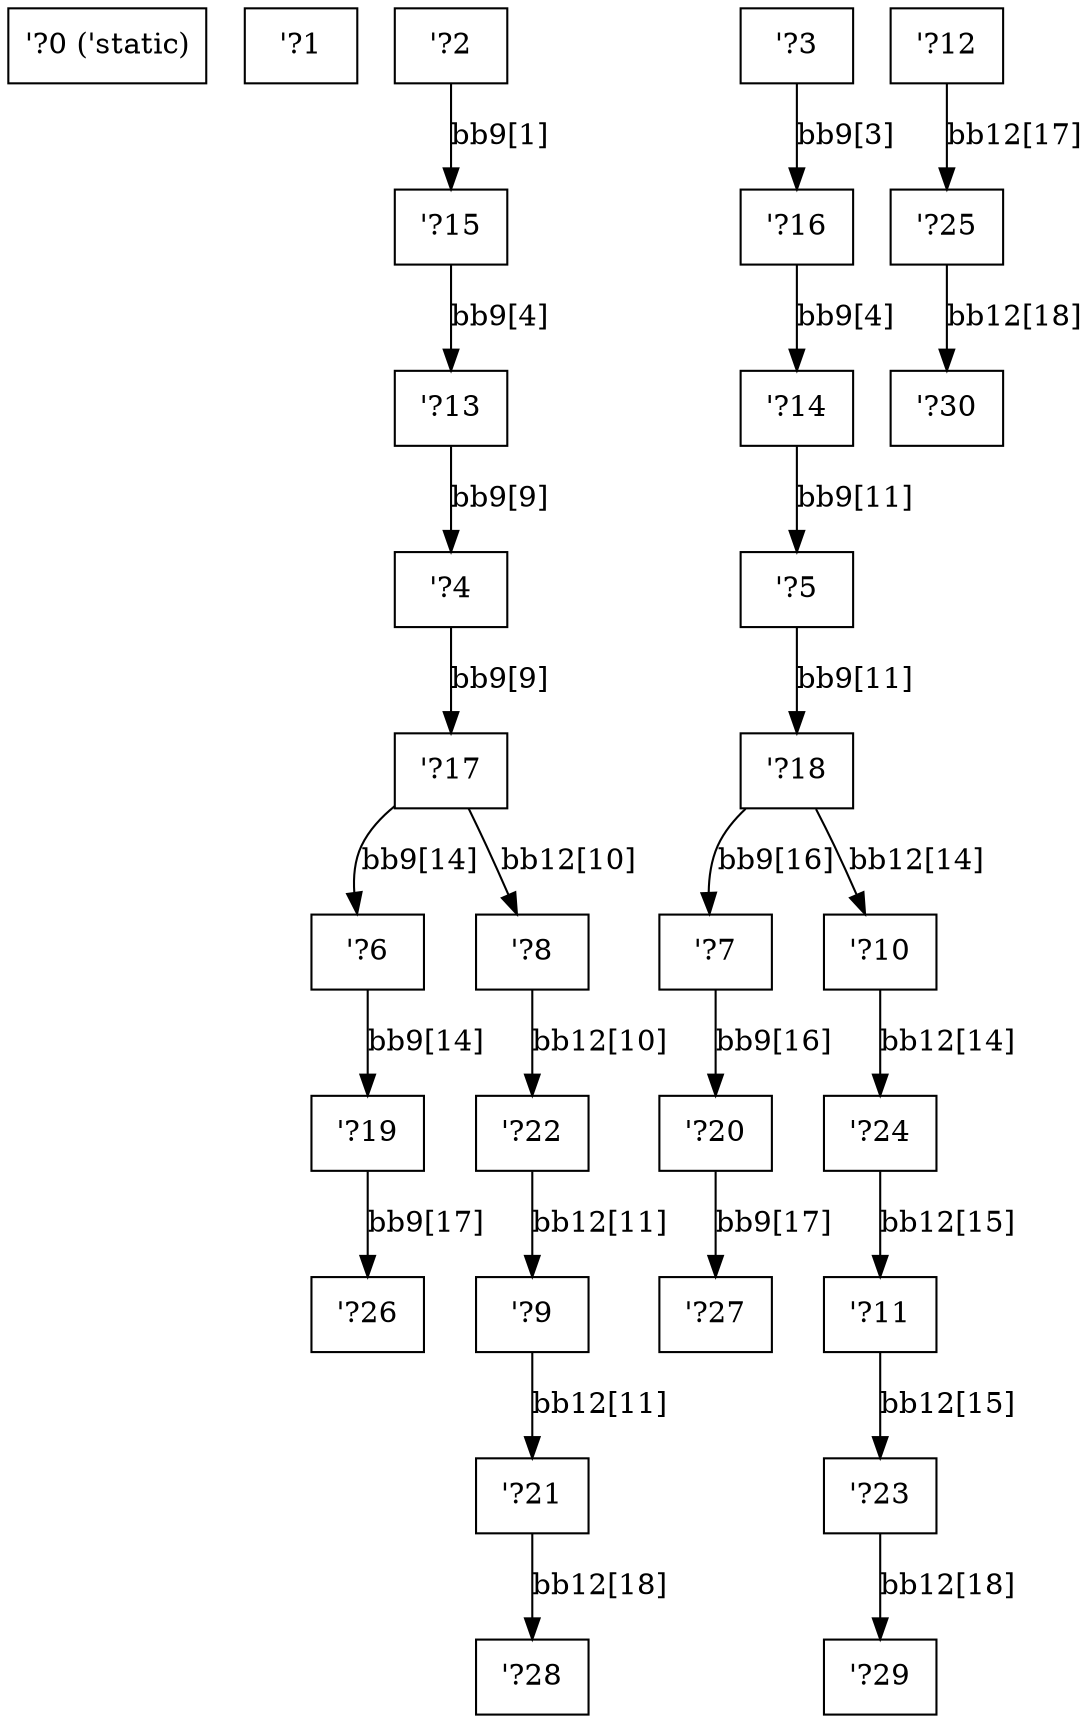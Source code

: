 digraph RegionInferenceContext {
    r0[label="\'?0 (\'static)"][shape="box"];
    r1[label="\'?1"][shape="box"];
    r2[label="\'?2"][shape="box"];
    r3[label="\'?3"][shape="box"];
    r4[label="\'?4"][shape="box"];
    r5[label="\'?5"][shape="box"];
    r6[label="\'?6"][shape="box"];
    r7[label="\'?7"][shape="box"];
    r8[label="\'?8"][shape="box"];
    r9[label="\'?9"][shape="box"];
    r10[label="\'?10"][shape="box"];
    r11[label="\'?11"][shape="box"];
    r12[label="\'?12"][shape="box"];
    r13[label="\'?13"][shape="box"];
    r14[label="\'?14"][shape="box"];
    r15[label="\'?15"][shape="box"];
    r16[label="\'?16"][shape="box"];
    r17[label="\'?17"][shape="box"];
    r18[label="\'?18"][shape="box"];
    r19[label="\'?19"][shape="box"];
    r20[label="\'?20"][shape="box"];
    r21[label="\'?21"][shape="box"];
    r22[label="\'?22"][shape="box"];
    r23[label="\'?23"][shape="box"];
    r24[label="\'?24"][shape="box"];
    r25[label="\'?25"][shape="box"];
    r26[label="\'?26"][shape="box"];
    r27[label="\'?27"][shape="box"];
    r28[label="\'?28"][shape="box"];
    r29[label="\'?29"][shape="box"];
    r30[label="\'?30"][shape="box"];
    r13 -> r4[label="bb9[9]"];
    r14 -> r5[label="bb9[11]"];
    r2 -> r15[label="bb9[1]"];
    r3 -> r16[label="bb9[3]"];
    r15 -> r13[label="bb9[4]"];
    r16 -> r14[label="bb9[4]"];
    r4 -> r17[label="bb9[9]"];
    r5 -> r18[label="bb9[11]"];
    r6 -> r19[label="bb9[14]"];
    r17 -> r6[label="bb9[14]"];
    r7 -> r20[label="bb9[16]"];
    r18 -> r7[label="bb9[16]"];
    r19 -> r26[label="bb9[17]"];
    r20 -> r27[label="bb9[17]"];
    r8 -> r22[label="bb12[10]"];
    r17 -> r8[label="bb12[10]"];
    r9 -> r21[label="bb12[11]"];
    r22 -> r9[label="bb12[11]"];
    r10 -> r24[label="bb12[14]"];
    r18 -> r10[label="bb12[14]"];
    r11 -> r23[label="bb12[15]"];
    r24 -> r11[label="bb12[15]"];
    r12 -> r25[label="bb12[17]"];
    r21 -> r28[label="bb12[18]"];
    r23 -> r29[label="bb12[18]"];
    r25 -> r30[label="bb12[18]"];
}
